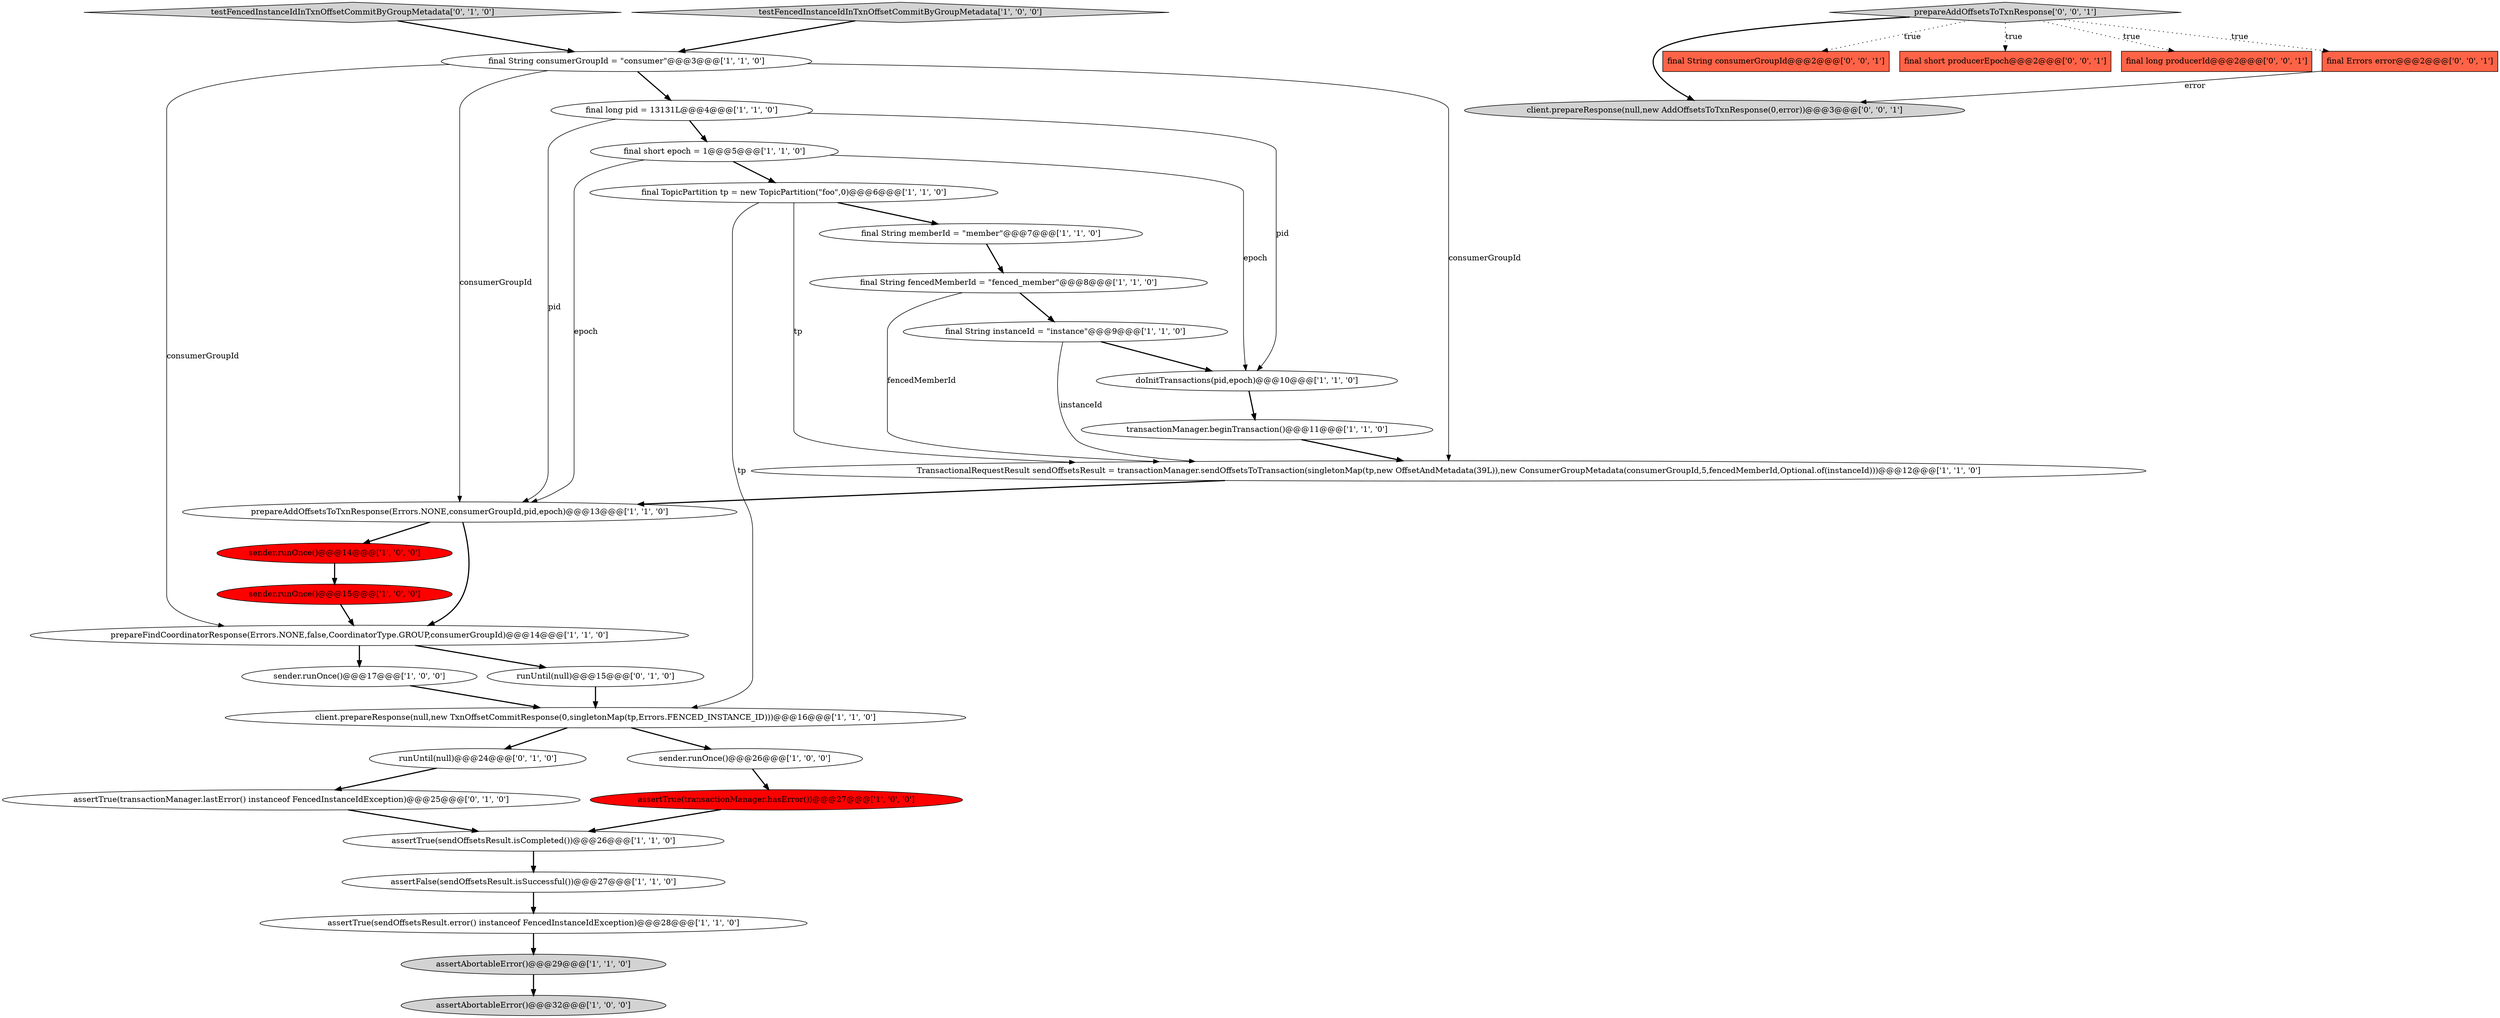 digraph {
5 [style = filled, label = "final TopicPartition tp = new TopicPartition(\"foo\",0)@@@6@@@['1', '1', '0']", fillcolor = white, shape = ellipse image = "AAA0AAABBB1BBB"];
11 [style = filled, label = "sender.runOnce()@@@26@@@['1', '0', '0']", fillcolor = white, shape = ellipse image = "AAA0AAABBB1BBB"];
17 [style = filled, label = "doInitTransactions(pid,epoch)@@@10@@@['1', '1', '0']", fillcolor = white, shape = ellipse image = "AAA0AAABBB1BBB"];
26 [style = filled, label = "runUntil(null)@@@24@@@['0', '1', '0']", fillcolor = white, shape = ellipse image = "AAA0AAABBB2BBB"];
13 [style = filled, label = "prepareAddOffsetsToTxnResponse(Errors.NONE,consumerGroupId,pid,epoch)@@@13@@@['1', '1', '0']", fillcolor = white, shape = ellipse image = "AAA0AAABBB1BBB"];
14 [style = filled, label = "client.prepareResponse(null,new TxnOffsetCommitResponse(0,singletonMap(tp,Errors.FENCED_INSTANCE_ID)))@@@16@@@['1', '1', '0']", fillcolor = white, shape = ellipse image = "AAA0AAABBB1BBB"];
23 [style = filled, label = "final long pid = 13131L@@@4@@@['1', '1', '0']", fillcolor = white, shape = ellipse image = "AAA0AAABBB1BBB"];
24 [style = filled, label = "assertTrue(transactionManager.lastError() instanceof FencedInstanceIdException)@@@25@@@['0', '1', '0']", fillcolor = white, shape = ellipse image = "AAA0AAABBB2BBB"];
9 [style = filled, label = "prepareFindCoordinatorResponse(Errors.NONE,false,CoordinatorType.GROUP,consumerGroupId)@@@14@@@['1', '1', '0']", fillcolor = white, shape = ellipse image = "AAA0AAABBB1BBB"];
18 [style = filled, label = "assertTrue(sendOffsetsResult.isCompleted())@@@26@@@['1', '1', '0']", fillcolor = white, shape = ellipse image = "AAA0AAABBB1BBB"];
33 [style = filled, label = "client.prepareResponse(null,new AddOffsetsToTxnResponse(0,error))@@@3@@@['0', '0', '1']", fillcolor = lightgray, shape = ellipse image = "AAA0AAABBB3BBB"];
10 [style = filled, label = "final String fencedMemberId = \"fenced_member\"@@@8@@@['1', '1', '0']", fillcolor = white, shape = ellipse image = "AAA0AAABBB1BBB"];
30 [style = filled, label = "final String consumerGroupId@@@2@@@['0', '0', '1']", fillcolor = tomato, shape = box image = "AAA0AAABBB3BBB"];
16 [style = filled, label = "final short epoch = 1@@@5@@@['1', '1', '0']", fillcolor = white, shape = ellipse image = "AAA0AAABBB1BBB"];
25 [style = filled, label = "runUntil(null)@@@15@@@['0', '1', '0']", fillcolor = white, shape = ellipse image = "AAA0AAABBB2BBB"];
19 [style = filled, label = "assertAbortableError()@@@29@@@['1', '1', '0']", fillcolor = lightgray, shape = ellipse image = "AAA0AAABBB1BBB"];
1 [style = filled, label = "assertTrue(transactionManager.hasError())@@@27@@@['1', '0', '0']", fillcolor = red, shape = ellipse image = "AAA1AAABBB1BBB"];
29 [style = filled, label = "final short producerEpoch@@@2@@@['0', '0', '1']", fillcolor = tomato, shape = box image = "AAA0AAABBB3BBB"];
21 [style = filled, label = "assertAbortableError()@@@32@@@['1', '0', '0']", fillcolor = lightgray, shape = ellipse image = "AAA0AAABBB1BBB"];
31 [style = filled, label = "prepareAddOffsetsToTxnResponse['0', '0', '1']", fillcolor = lightgray, shape = diamond image = "AAA0AAABBB3BBB"];
28 [style = filled, label = "final long producerId@@@2@@@['0', '0', '1']", fillcolor = tomato, shape = box image = "AAA0AAABBB3BBB"];
2 [style = filled, label = "TransactionalRequestResult sendOffsetsResult = transactionManager.sendOffsetsToTransaction(singletonMap(tp,new OffsetAndMetadata(39L)),new ConsumerGroupMetadata(consumerGroupId,5,fencedMemberId,Optional.of(instanceId)))@@@12@@@['1', '1', '0']", fillcolor = white, shape = ellipse image = "AAA0AAABBB1BBB"];
8 [style = filled, label = "final String memberId = \"member\"@@@7@@@['1', '1', '0']", fillcolor = white, shape = ellipse image = "AAA0AAABBB1BBB"];
15 [style = filled, label = "sender.runOnce()@@@15@@@['1', '0', '0']", fillcolor = red, shape = ellipse image = "AAA1AAABBB1BBB"];
3 [style = filled, label = "assertFalse(sendOffsetsResult.isSuccessful())@@@27@@@['1', '1', '0']", fillcolor = white, shape = ellipse image = "AAA0AAABBB1BBB"];
4 [style = filled, label = "final String consumerGroupId = \"consumer\"@@@3@@@['1', '1', '0']", fillcolor = white, shape = ellipse image = "AAA0AAABBB1BBB"];
0 [style = filled, label = "transactionManager.beginTransaction()@@@11@@@['1', '1', '0']", fillcolor = white, shape = ellipse image = "AAA0AAABBB1BBB"];
6 [style = filled, label = "final String instanceId = \"instance\"@@@9@@@['1', '1', '0']", fillcolor = white, shape = ellipse image = "AAA0AAABBB1BBB"];
7 [style = filled, label = "sender.runOnce()@@@17@@@['1', '0', '0']", fillcolor = white, shape = ellipse image = "AAA0AAABBB1BBB"];
27 [style = filled, label = "testFencedInstanceIdInTxnOffsetCommitByGroupMetadata['0', '1', '0']", fillcolor = lightgray, shape = diamond image = "AAA0AAABBB2BBB"];
20 [style = filled, label = "assertTrue(sendOffsetsResult.error() instanceof FencedInstanceIdException)@@@28@@@['1', '1', '0']", fillcolor = white, shape = ellipse image = "AAA0AAABBB1BBB"];
22 [style = filled, label = "testFencedInstanceIdInTxnOffsetCommitByGroupMetadata['1', '0', '0']", fillcolor = lightgray, shape = diamond image = "AAA0AAABBB1BBB"];
12 [style = filled, label = "sender.runOnce()@@@14@@@['1', '0', '0']", fillcolor = red, shape = ellipse image = "AAA1AAABBB1BBB"];
32 [style = filled, label = "final Errors error@@@2@@@['0', '0', '1']", fillcolor = tomato, shape = box image = "AAA0AAABBB3BBB"];
6->17 [style = bold, label=""];
5->8 [style = bold, label=""];
8->10 [style = bold, label=""];
18->3 [style = bold, label=""];
23->16 [style = bold, label=""];
4->2 [style = solid, label="consumerGroupId"];
11->1 [style = bold, label=""];
16->13 [style = solid, label="epoch"];
0->2 [style = bold, label=""];
12->15 [style = bold, label=""];
1->18 [style = bold, label=""];
5->14 [style = solid, label="tp"];
25->14 [style = bold, label=""];
9->7 [style = bold, label=""];
26->24 [style = bold, label=""];
24->18 [style = bold, label=""];
4->9 [style = solid, label="consumerGroupId"];
10->6 [style = bold, label=""];
23->17 [style = solid, label="pid"];
23->13 [style = solid, label="pid"];
6->2 [style = solid, label="instanceId"];
31->32 [style = dotted, label="true"];
2->13 [style = bold, label=""];
7->14 [style = bold, label=""];
22->4 [style = bold, label=""];
5->2 [style = solid, label="tp"];
14->26 [style = bold, label=""];
31->30 [style = dotted, label="true"];
27->4 [style = bold, label=""];
3->20 [style = bold, label=""];
17->0 [style = bold, label=""];
13->12 [style = bold, label=""];
31->28 [style = dotted, label="true"];
16->17 [style = solid, label="epoch"];
15->9 [style = bold, label=""];
31->33 [style = bold, label=""];
9->25 [style = bold, label=""];
4->13 [style = solid, label="consumerGroupId"];
32->33 [style = solid, label="error"];
16->5 [style = bold, label=""];
10->2 [style = solid, label="fencedMemberId"];
13->9 [style = bold, label=""];
31->29 [style = dotted, label="true"];
20->19 [style = bold, label=""];
14->11 [style = bold, label=""];
4->23 [style = bold, label=""];
19->21 [style = bold, label=""];
}
